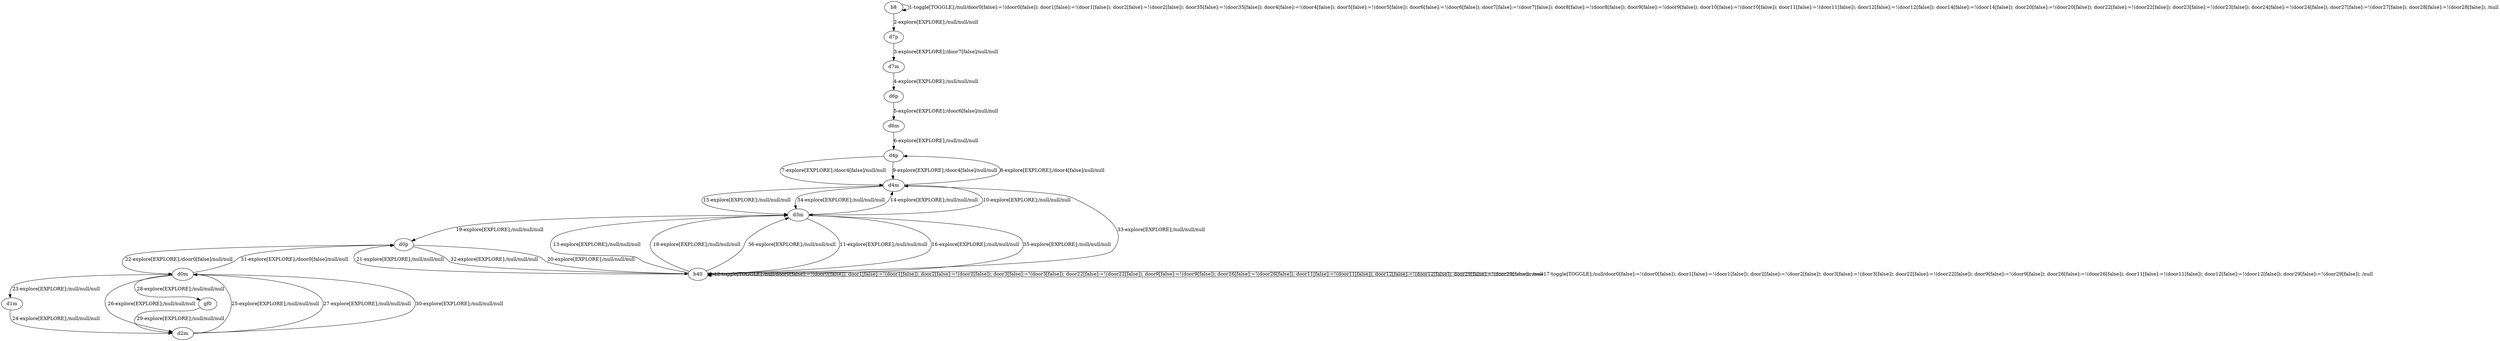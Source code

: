 # Total number of goals covered by this test: 2
# b40 --> d0p
# d3m --> b40

digraph g {
"b8" -> "b8" [label = "1-toggle[TOGGLE];/null/door0[false]:=!(door0[false]); door1[false]:=!(door1[false]); door2[false]:=!(door2[false]); door35[false]:=!(door35[false]); door4[false]:=!(door4[false]); door5[false]:=!(door5[false]); door6[false]:=!(door6[false]); door7[false]:=!(door7[false]); door8[false]:=!(door8[false]); door9[false]:=!(door9[false]); door10[false]:=!(door10[false]); door11[false]:=!(door11[false]); door12[false]:=!(door12[false]); door14[false]:=!(door14[false]); door20[false]:=!(door20[false]); door22[false]:=!(door22[false]); door23[false]:=!(door23[false]); door24[false]:=!(door24[false]); door27[false]:=!(door27[false]); door28[false]:=!(door28[false]); /null"];
"b8" -> "d7p" [label = "2-explore[EXPLORE];/null/null/null"];
"d7p" -> "d7m" [label = "3-explore[EXPLORE];/door7[false]/null/null"];
"d7m" -> "d6p" [label = "4-explore[EXPLORE];/null/null/null"];
"d6p" -> "d6m" [label = "5-explore[EXPLORE];/door6[false]/null/null"];
"d6m" -> "d4p" [label = "6-explore[EXPLORE];/null/null/null"];
"d4p" -> "d4m" [label = "7-explore[EXPLORE];/door4[false]/null/null"];
"d4m" -> "d4p" [label = "8-explore[EXPLORE];/door4[false]/null/null"];
"d4p" -> "d4m" [label = "9-explore[EXPLORE];/door4[false]/null/null"];
"d4m" -> "d3m" [label = "10-explore[EXPLORE];/null/null/null"];
"d3m" -> "b40" [label = "11-explore[EXPLORE];/null/null/null"];
"b40" -> "b40" [label = "12-toggle[TOGGLE];/null/door0[false]:=!(door0[false]); door1[false]:=!(door1[false]); door2[false]:=!(door2[false]); door3[false]:=!(door3[false]); door22[false]:=!(door22[false]); door9[false]:=!(door9[false]); door26[false]:=!(door26[false]); door11[false]:=!(door11[false]); door12[false]:=!(door12[false]); door29[false]:=!(door29[false]); /null"];
"b40" -> "d3m" [label = "13-explore[EXPLORE];/null/null/null"];
"d3m" -> "d4m" [label = "14-explore[EXPLORE];/null/null/null"];
"d4m" -> "d3m" [label = "15-explore[EXPLORE];/null/null/null"];
"d3m" -> "b40" [label = "16-explore[EXPLORE];/null/null/null"];
"b40" -> "b40" [label = "17-toggle[TOGGLE];/null/door0[false]:=!(door0[false]); door1[false]:=!(door1[false]); door2[false]:=!(door2[false]); door3[false]:=!(door3[false]); door22[false]:=!(door22[false]); door9[false]:=!(door9[false]); door26[false]:=!(door26[false]); door11[false]:=!(door11[false]); door12[false]:=!(door12[false]); door29[false]:=!(door29[false]); /null"];
"b40" -> "d3m" [label = "18-explore[EXPLORE];/null/null/null"];
"d3m" -> "d0p" [label = "19-explore[EXPLORE];/null/null/null"];
"d0p" -> "b40" [label = "20-explore[EXPLORE];/null/null/null"];
"b40" -> "d0p" [label = "21-explore[EXPLORE];/null/null/null"];
"d0p" -> "d0m" [label = "22-explore[EXPLORE];/door0[false]/null/null"];
"d0m" -> "d1m" [label = "23-explore[EXPLORE];/null/null/null"];
"d1m" -> "d2m" [label = "24-explore[EXPLORE];/null/null/null"];
"d2m" -> "d0m" [label = "25-explore[EXPLORE];/null/null/null"];
"d0m" -> "d2m" [label = "26-explore[EXPLORE];/null/null/null"];
"d2m" -> "d0m" [label = "27-explore[EXPLORE];/null/null/null"];
"d0m" -> "gf0" [label = "28-explore[EXPLORE];/null/null/null"];
"gf0" -> "d2m" [label = "29-explore[EXPLORE];/null/null/null"];
"d2m" -> "d0m" [label = "30-explore[EXPLORE];/null/null/null"];
"d0m" -> "d0p" [label = "31-explore[EXPLORE];/door0[false]/null/null"];
"d0p" -> "b40" [label = "32-explore[EXPLORE];/null/null/null"];
"b40" -> "d4m" [label = "33-explore[EXPLORE];/null/null/null"];
"d4m" -> "d3m" [label = "34-explore[EXPLORE];/null/null/null"];
"d3m" -> "b40" [label = "35-explore[EXPLORE];/null/null/null"];
"b40" -> "d3m" [label = "36-explore[EXPLORE];/null/null/null"];
}